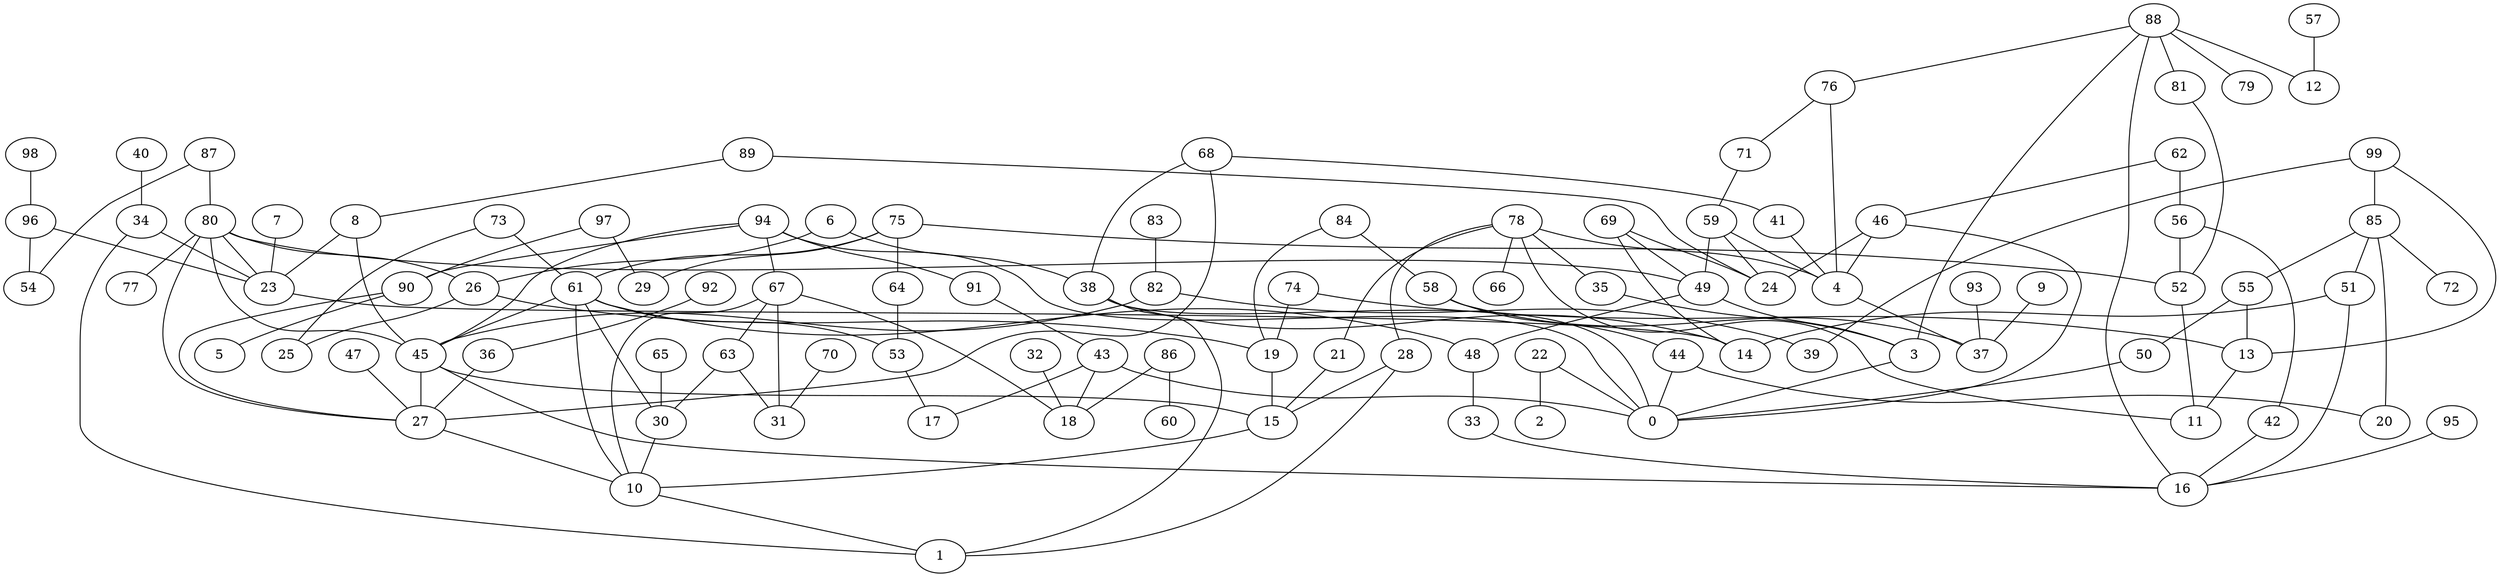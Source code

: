 digraph GG_graph {

subgraph G_graph {
edge [color = black]
"40" -> "34" [dir = none]
"71" -> "59" [dir = none]
"56" -> "42" [dir = none]
"75" -> "64" [dir = none]
"75" -> "29" [dir = none]
"42" -> "16" [dir = none]
"91" -> "43" [dir = none]
"98" -> "96" [dir = none]
"99" -> "85" [dir = none]
"97" -> "29" [dir = none]
"97" -> "90" [dir = none]
"53" -> "17" [dir = none]
"83" -> "82" [dir = none]
"35" -> "3" [dir = none]
"8" -> "45" [dir = none]
"78" -> "66" [dir = none]
"78" -> "28" [dir = none]
"78" -> "21" [dir = none]
"78" -> "11" [dir = none]
"78" -> "4" [dir = none]
"36" -> "27" [dir = none]
"82" -> "39" [dir = none]
"82" -> "45" [dir = none]
"89" -> "24" [dir = none]
"89" -> "8" [dir = none]
"47" -> "27" [dir = none]
"96" -> "54" [dir = none]
"96" -> "23" [dir = none]
"94" -> "91" [dir = none]
"94" -> "67" [dir = none]
"50" -> "0" [dir = none]
"67" -> "31" [dir = none]
"67" -> "18" [dir = none]
"67" -> "10" [dir = none]
"67" -> "63" [dir = none]
"59" -> "49" [dir = none]
"59" -> "4" [dir = none]
"92" -> "36" [dir = none]
"46" -> "4" [dir = none]
"34" -> "1" [dir = none]
"26" -> "19" [dir = none]
"68" -> "38" [dir = none]
"68" -> "41" [dir = none]
"68" -> "27" [dir = none]
"51" -> "16" [dir = none]
"55" -> "13" [dir = none]
"62" -> "56" [dir = none]
"32" -> "18" [dir = none]
"38" -> "0" [dir = none]
"61" -> "48" [dir = none]
"61" -> "53" [dir = none]
"61" -> "30" [dir = none]
"61" -> "45" [dir = none]
"80" -> "77" [dir = none]
"80" -> "26" [dir = none]
"80" -> "23" [dir = none]
"80" -> "27" [dir = none]
"41" -> "4" [dir = none]
"7" -> "23" [dir = none]
"65" -> "30" [dir = none]
"73" -> "25" [dir = none]
"73" -> "61" [dir = none]
"23" -> "14" [dir = none]
"88" -> "81" [dir = none]
"88" -> "3" [dir = none]
"88" -> "79" [dir = none]
"88" -> "12" [dir = none]
"88" -> "76" [dir = none]
"88" -> "16" [dir = none]
"4" -> "37" [dir = none]
"63" -> "30" [dir = none]
"95" -> "16" [dir = none]
"69" -> "49" [dir = none]
"81" -> "52" [dir = none]
"70" -> "31" [dir = none]
"74" -> "13" [dir = none]
"13" -> "11" [dir = none]
"9" -> "37" [dir = none]
"93" -> "37" [dir = none]
"44" -> "20" [dir = none]
"10" -> "1" [dir = none]
"86" -> "60" [dir = none]
"86" -> "18" [dir = none]
"87" -> "80" [dir = none]
"58" -> "37" [dir = none]
"84" -> "19" [dir = none]
"85" -> "20" [dir = none]
"85" -> "72" [dir = none]
"85" -> "51" [dir = none]
"22" -> "2" [dir = none]
"22" -> "0" [dir = none]
"57" -> "12" [dir = none]
"45" -> "15" [dir = none]
"45" -> "16" [dir = none]
"45" -> "27" [dir = none]
"6" -> "38" [dir = none]
"33" -> "16" [dir = none]
"90" -> "5" [dir = none]
"90" -> "27" [dir = none]
"15" -> "10" [dir = none]
"6" -> "26" [dir = none]
"63" -> "31" [dir = none]
"38" -> "1" [dir = none]
"51" -> "14" [dir = none]
"48" -> "33" [dir = none]
"58" -> "44" [dir = none]
"56" -> "52" [dir = none]
"3" -> "0" [dir = none]
"43" -> "18" [dir = none]
"64" -> "53" [dir = none]
"75" -> "52" [dir = none]
"99" -> "13" [dir = none]
"69" -> "24" [dir = none]
"94" -> "90" [dir = none]
"78" -> "35" [dir = none]
"55" -> "50" [dir = none]
"52" -> "11" [dir = none]
"74" -> "19" [dir = none]
"94" -> "0" [dir = none]
"61" -> "10" [dir = none]
"34" -> "23" [dir = none]
"87" -> "54" [dir = none]
"99" -> "39" [dir = none]
"43" -> "0" [dir = none]
"80" -> "45" [dir = none]
"94" -> "45" [dir = none]
"76" -> "4" [dir = none]
"8" -> "23" [dir = none]
"28" -> "15" [dir = none]
"84" -> "58" [dir = none]
"59" -> "24" [dir = none]
"19" -> "15" [dir = none]
"21" -> "15" [dir = none]
"76" -> "71" [dir = none]
"49" -> "3" [dir = none]
"69" -> "14" [dir = none]
"43" -> "17" [dir = none]
"44" -> "0" [dir = none]
"62" -> "46" [dir = none]
"46" -> "0" [dir = none]
"75" -> "61" [dir = none]
"85" -> "55" [dir = none]
"80" -> "49" [dir = none]
"46" -> "24" [dir = none]
"28" -> "1" [dir = none]
"30" -> "10" [dir = none]
"26" -> "25" [dir = none]
"38" -> "14" [dir = none]
"27" -> "10" [dir = none]
"49" -> "48" [dir = none]
}

}
